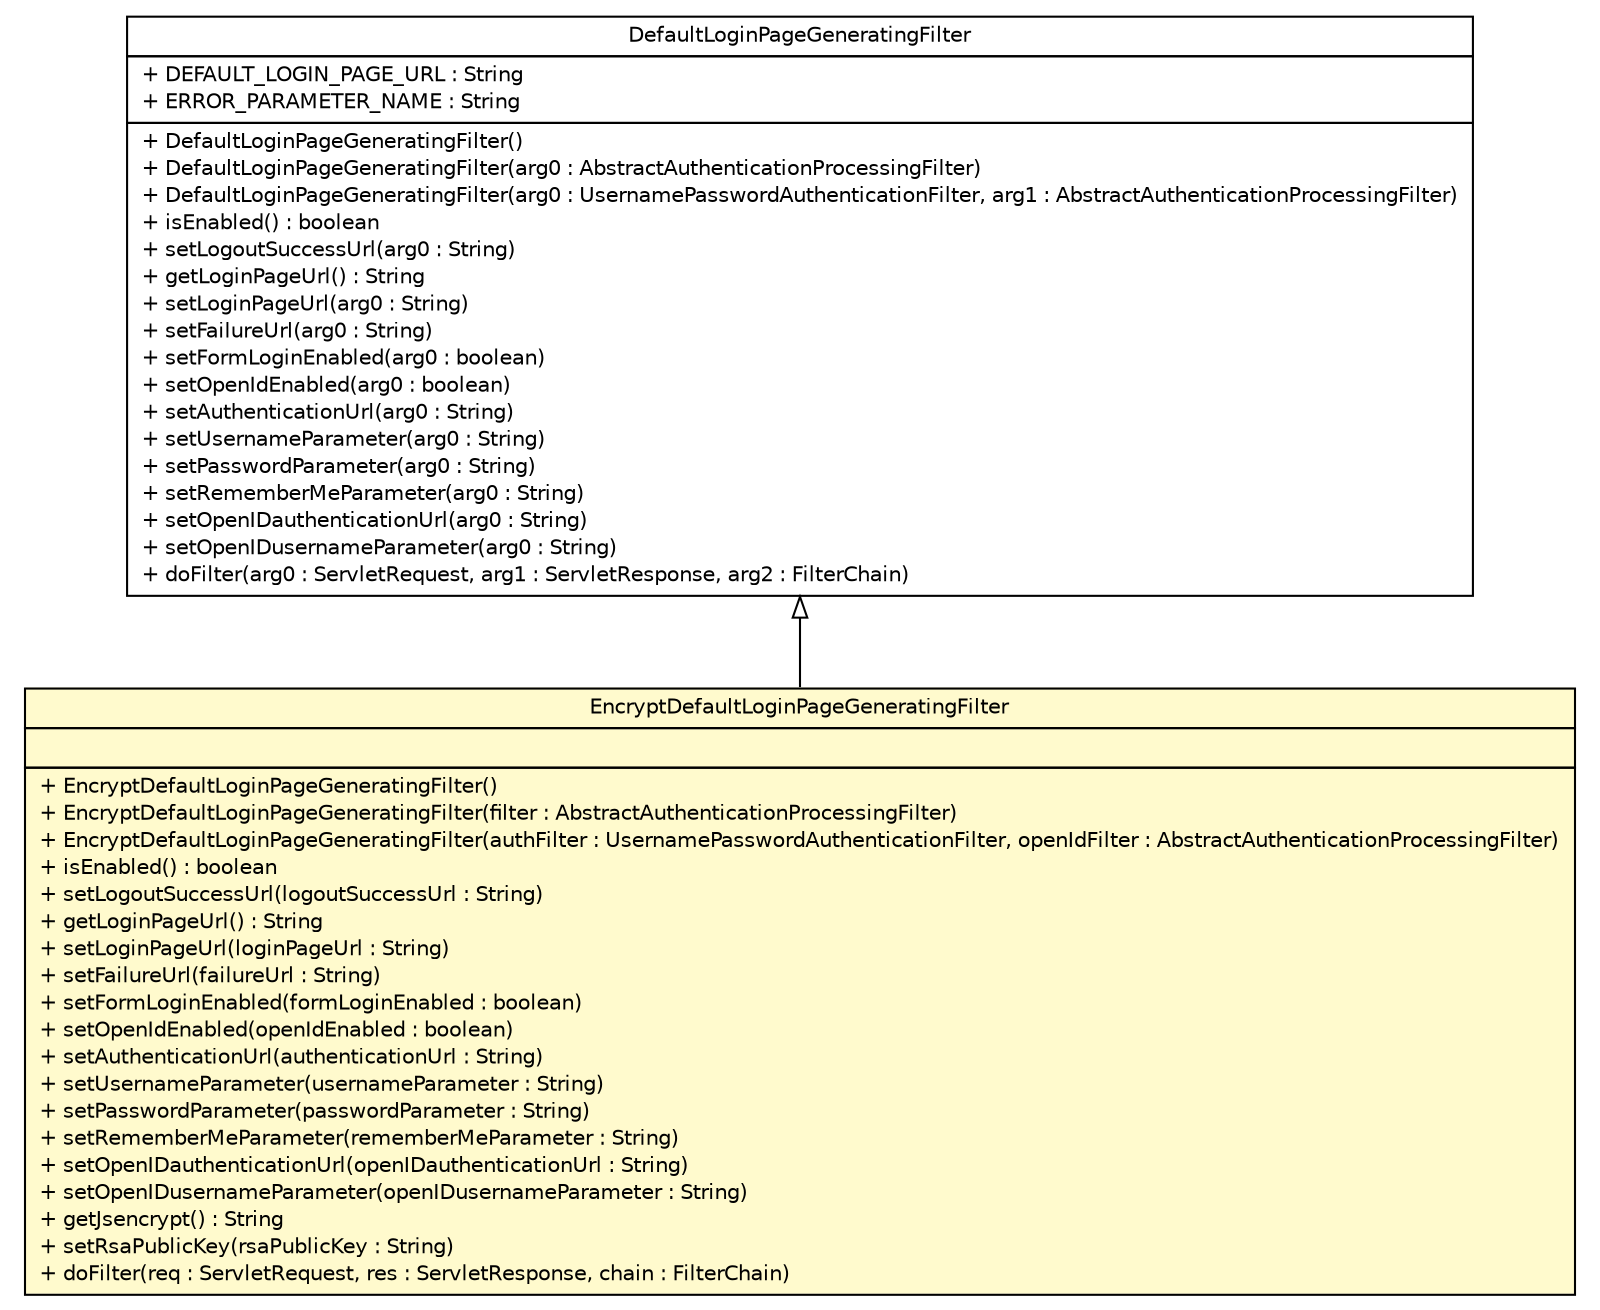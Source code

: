 #!/usr/local/bin/dot
#
# Class diagram 
# Generated by UMLGraph version R5_6-24-gf6e263 (http://www.umlgraph.org/)
#

digraph G {
	edge [fontname="Helvetica",fontsize=10,labelfontname="Helvetica",labelfontsize=10];
	node [fontname="Helvetica",fontsize=10,shape=plaintext];
	nodesep=0.25;
	ranksep=0.5;
	// com.yirendai.oss.lib.security.internal.template.EncryptDefaultLoginPageGeneratingFilter
	c2062 [label=<<table title="com.yirendai.oss.lib.security.internal.template.EncryptDefaultLoginPageGeneratingFilter" border="0" cellborder="1" cellspacing="0" cellpadding="2" port="p" bgcolor="lemonChiffon" href="./EncryptDefaultLoginPageGeneratingFilter.html">
		<tr><td><table border="0" cellspacing="0" cellpadding="1">
<tr><td align="center" balign="center"> EncryptDefaultLoginPageGeneratingFilter </td></tr>
		</table></td></tr>
		<tr><td><table border="0" cellspacing="0" cellpadding="1">
<tr><td align="left" balign="left">  </td></tr>
		</table></td></tr>
		<tr><td><table border="0" cellspacing="0" cellpadding="1">
<tr><td align="left" balign="left"> + EncryptDefaultLoginPageGeneratingFilter() </td></tr>
<tr><td align="left" balign="left"> + EncryptDefaultLoginPageGeneratingFilter(filter : AbstractAuthenticationProcessingFilter) </td></tr>
<tr><td align="left" balign="left"> + EncryptDefaultLoginPageGeneratingFilter(authFilter : UsernamePasswordAuthenticationFilter, openIdFilter : AbstractAuthenticationProcessingFilter) </td></tr>
<tr><td align="left" balign="left"> + isEnabled() : boolean </td></tr>
<tr><td align="left" balign="left"> + setLogoutSuccessUrl(logoutSuccessUrl : String) </td></tr>
<tr><td align="left" balign="left"> + getLoginPageUrl() : String </td></tr>
<tr><td align="left" balign="left"> + setLoginPageUrl(loginPageUrl : String) </td></tr>
<tr><td align="left" balign="left"> + setFailureUrl(failureUrl : String) </td></tr>
<tr><td align="left" balign="left"> + setFormLoginEnabled(formLoginEnabled : boolean) </td></tr>
<tr><td align="left" balign="left"> + setOpenIdEnabled(openIdEnabled : boolean) </td></tr>
<tr><td align="left" balign="left"> + setAuthenticationUrl(authenticationUrl : String) </td></tr>
<tr><td align="left" balign="left"> + setUsernameParameter(usernameParameter : String) </td></tr>
<tr><td align="left" balign="left"> + setPasswordParameter(passwordParameter : String) </td></tr>
<tr><td align="left" balign="left"> + setRememberMeParameter(rememberMeParameter : String) </td></tr>
<tr><td align="left" balign="left"> + setOpenIDauthenticationUrl(openIDauthenticationUrl : String) </td></tr>
<tr><td align="left" balign="left"> + setOpenIDusernameParameter(openIDusernameParameter : String) </td></tr>
<tr><td align="left" balign="left"> + getJsencrypt() : String </td></tr>
<tr><td align="left" balign="left"> + setRsaPublicKey(rsaPublicKey : String) </td></tr>
<tr><td align="left" balign="left"> + doFilter(req : ServletRequest, res : ServletResponse, chain : FilterChain) </td></tr>
		</table></td></tr>
		</table>>, URL="./EncryptDefaultLoginPageGeneratingFilter.html", fontname="Helvetica", fontcolor="black", fontsize=10.0];
	//com.yirendai.oss.lib.security.internal.template.EncryptDefaultLoginPageGeneratingFilter extends org.springframework.security.web.authentication.ui.DefaultLoginPageGeneratingFilter
	c2074:p -> c2062:p [dir=back,arrowtail=empty];
	// org.springframework.security.web.authentication.ui.DefaultLoginPageGeneratingFilter
	c2074 [label=<<table title="org.springframework.security.web.authentication.ui.DefaultLoginPageGeneratingFilter" border="0" cellborder="1" cellspacing="0" cellpadding="2" port="p" href="http://java.sun.com/j2se/1.4.2/docs/api/org/springframework/security/web/authentication/ui/DefaultLoginPageGeneratingFilter.html">
		<tr><td><table border="0" cellspacing="0" cellpadding="1">
<tr><td align="center" balign="center"> DefaultLoginPageGeneratingFilter </td></tr>
		</table></td></tr>
		<tr><td><table border="0" cellspacing="0" cellpadding="1">
<tr><td align="left" balign="left"> + DEFAULT_LOGIN_PAGE_URL : String </td></tr>
<tr><td align="left" balign="left"> + ERROR_PARAMETER_NAME : String </td></tr>
		</table></td></tr>
		<tr><td><table border="0" cellspacing="0" cellpadding="1">
<tr><td align="left" balign="left"> + DefaultLoginPageGeneratingFilter() </td></tr>
<tr><td align="left" balign="left"> + DefaultLoginPageGeneratingFilter(arg0 : AbstractAuthenticationProcessingFilter) </td></tr>
<tr><td align="left" balign="left"> + DefaultLoginPageGeneratingFilter(arg0 : UsernamePasswordAuthenticationFilter, arg1 : AbstractAuthenticationProcessingFilter) </td></tr>
<tr><td align="left" balign="left"> + isEnabled() : boolean </td></tr>
<tr><td align="left" balign="left"> + setLogoutSuccessUrl(arg0 : String) </td></tr>
<tr><td align="left" balign="left"> + getLoginPageUrl() : String </td></tr>
<tr><td align="left" balign="left"> + setLoginPageUrl(arg0 : String) </td></tr>
<tr><td align="left" balign="left"> + setFailureUrl(arg0 : String) </td></tr>
<tr><td align="left" balign="left"> + setFormLoginEnabled(arg0 : boolean) </td></tr>
<tr><td align="left" balign="left"> + setOpenIdEnabled(arg0 : boolean) </td></tr>
<tr><td align="left" balign="left"> + setAuthenticationUrl(arg0 : String) </td></tr>
<tr><td align="left" balign="left"> + setUsernameParameter(arg0 : String) </td></tr>
<tr><td align="left" balign="left"> + setPasswordParameter(arg0 : String) </td></tr>
<tr><td align="left" balign="left"> + setRememberMeParameter(arg0 : String) </td></tr>
<tr><td align="left" balign="left"> + setOpenIDauthenticationUrl(arg0 : String) </td></tr>
<tr><td align="left" balign="left"> + setOpenIDusernameParameter(arg0 : String) </td></tr>
<tr><td align="left" balign="left"> + doFilter(arg0 : ServletRequest, arg1 : ServletResponse, arg2 : FilterChain) </td></tr>
		</table></td></tr>
		</table>>, URL="http://java.sun.com/j2se/1.4.2/docs/api/org/springframework/security/web/authentication/ui/DefaultLoginPageGeneratingFilter.html", fontname="Helvetica", fontcolor="black", fontsize=10.0];
}

